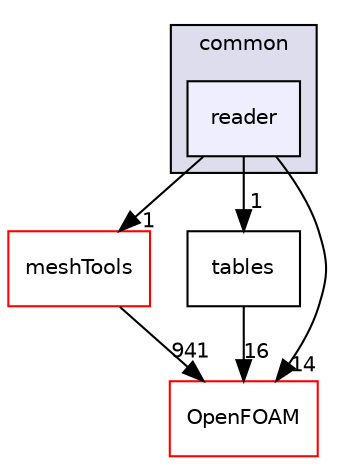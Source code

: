 digraph "src/conversion/common/reader" {
  bgcolor=transparent;
  compound=true
  node [ fontsize="10", fontname="Helvetica"];
  edge [ labelfontsize="10", labelfontname="Helvetica"];
  subgraph clusterdir_888485a4ca6b3c01fe64b25e5a2b5171 {
    graph [ bgcolor="#ddddee", pencolor="black", label="common" fontname="Helvetica", fontsize="10", URL="dir_888485a4ca6b3c01fe64b25e5a2b5171.html"]
  dir_1a890ee156d9acd42292910ef9443e86 [shape=box, label="reader", style="filled", fillcolor="#eeeeff", pencolor="black", URL="dir_1a890ee156d9acd42292910ef9443e86.html"];
  }
  dir_ae30ad0bef50cf391b24c614251bb9fd [shape=box label="meshTools" color="red" URL="dir_ae30ad0bef50cf391b24c614251bb9fd.html"];
  dir_850af7f0e5536960c9d878c896dc463c [shape=box label="tables" URL="dir_850af7f0e5536960c9d878c896dc463c.html"];
  dir_c5473ff19b20e6ec4dfe5c310b3778a8 [shape=box label="OpenFOAM" color="red" URL="dir_c5473ff19b20e6ec4dfe5c310b3778a8.html"];
  dir_ae30ad0bef50cf391b24c614251bb9fd->dir_c5473ff19b20e6ec4dfe5c310b3778a8 [headlabel="941", labeldistance=1.5 headhref="dir_001949_002151.html"];
  dir_850af7f0e5536960c9d878c896dc463c->dir_c5473ff19b20e6ec4dfe5c310b3778a8 [headlabel="16", labeldistance=1.5 headhref="dir_000553_002151.html"];
  dir_1a890ee156d9acd42292910ef9443e86->dir_ae30ad0bef50cf391b24c614251bb9fd [headlabel="1", labeldistance=1.5 headhref="dir_000552_001949.html"];
  dir_1a890ee156d9acd42292910ef9443e86->dir_850af7f0e5536960c9d878c896dc463c [headlabel="1", labeldistance=1.5 headhref="dir_000552_000553.html"];
  dir_1a890ee156d9acd42292910ef9443e86->dir_c5473ff19b20e6ec4dfe5c310b3778a8 [headlabel="14", labeldistance=1.5 headhref="dir_000552_002151.html"];
}
